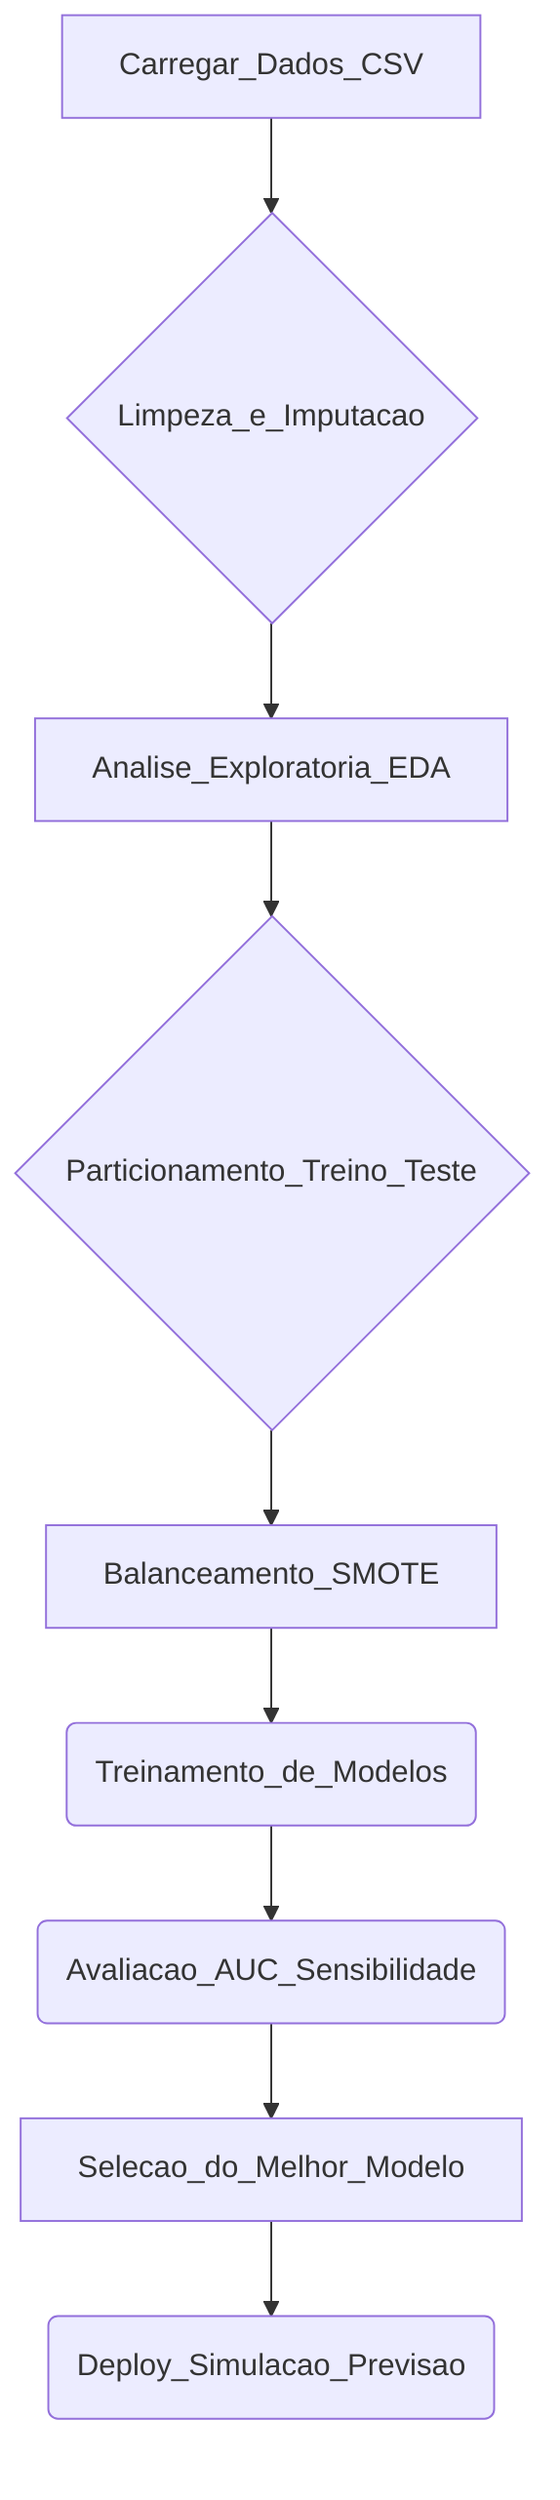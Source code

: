graph TD
    A[Carregar_Dados_CSV] --> B{Limpeza_e_Imputacao};
    B --> C[Analise_Exploratoria_EDA];
    C --> D{Particionamento_Treino_Teste};
    D --> E[Balanceamento_SMOTE];
    E --> F(Treinamento_de_Modelos);
    F --> G(Avaliacao_AUC_Sensibilidade);
    G --> H[Selecao_do_Melhor_Modelo];
    H --> I(Deploy_Simulacao_Previsao);